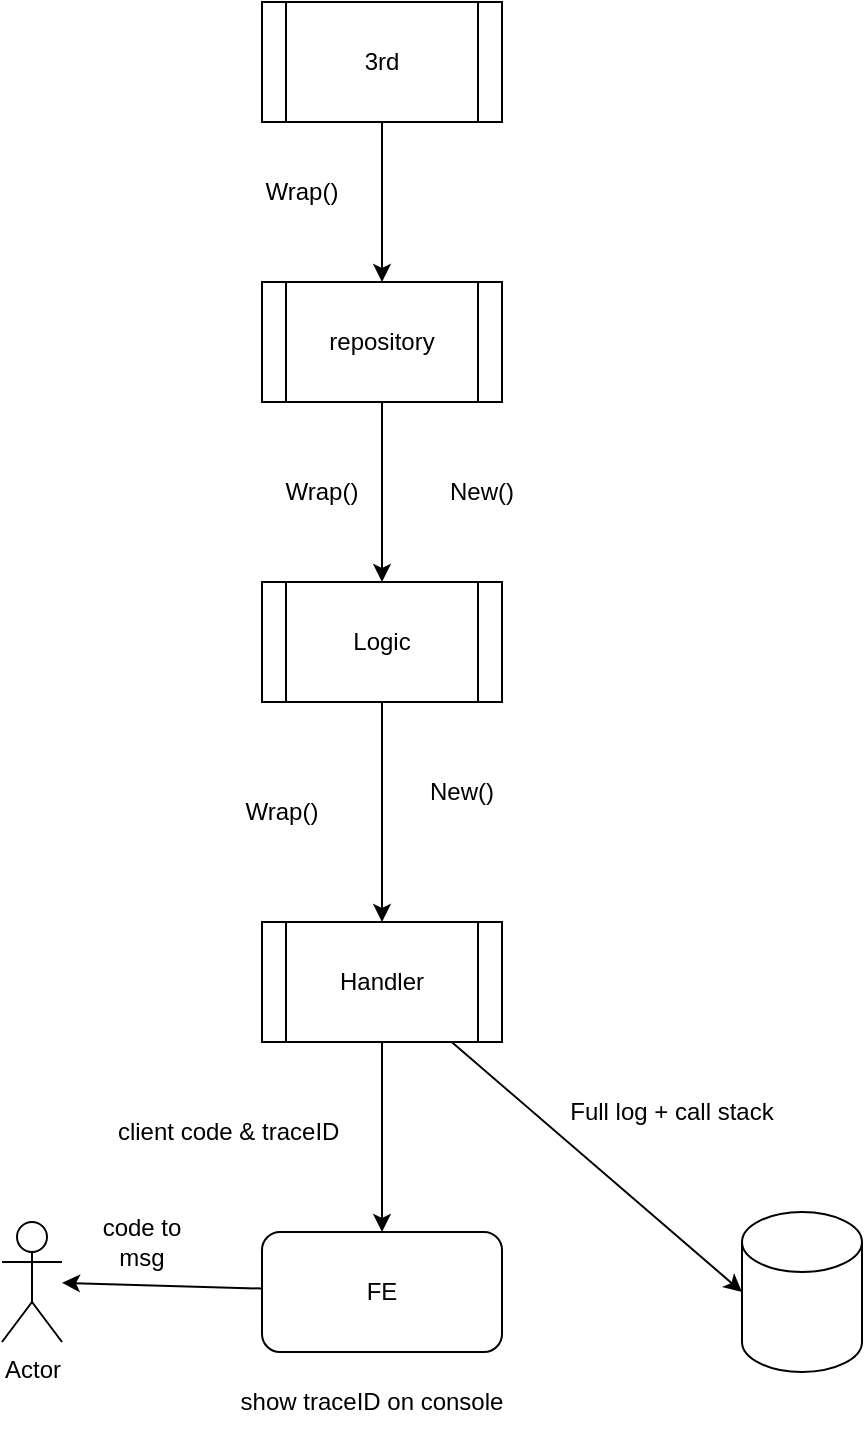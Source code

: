 <mxfile>
    <diagram id="mCraKoUFgDolqfu0pl0y" name="Page-1">
        <mxGraphModel dx="1210" dy="1686" grid="1" gridSize="10" guides="1" tooltips="1" connect="1" arrows="1" fold="1" page="1" pageScale="1" pageWidth="827" pageHeight="1169" math="0" shadow="0">
            <root>
                <mxCell id="0"/>
                <mxCell id="1" parent="0"/>
                <mxCell id="16" style="edgeStyle=none;html=1;" edge="1" parent="1" source="2" target="7">
                    <mxGeometry relative="1" as="geometry"/>
                </mxCell>
                <mxCell id="2" value="Handler" style="shape=process;whiteSpace=wrap;html=1;backgroundOutline=1;" vertex="1" parent="1">
                    <mxGeometry x="340" y="430" width="120" height="60" as="geometry"/>
                </mxCell>
                <mxCell id="22" style="edgeStyle=none;html=1;" edge="1" parent="1" source="3" target="2">
                    <mxGeometry relative="1" as="geometry"/>
                </mxCell>
                <mxCell id="3" value="Logic" style="shape=process;whiteSpace=wrap;html=1;backgroundOutline=1;" vertex="1" parent="1">
                    <mxGeometry x="340" y="260" width="120" height="60" as="geometry"/>
                </mxCell>
                <mxCell id="24" style="edgeStyle=none;html=1;entryX=0.5;entryY=0;entryDx=0;entryDy=0;" edge="1" parent="1" source="4" target="9">
                    <mxGeometry relative="1" as="geometry"/>
                </mxCell>
                <mxCell id="4" value="3rd" style="shape=process;whiteSpace=wrap;html=1;backgroundOutline=1;" vertex="1" parent="1">
                    <mxGeometry x="340" y="-30" width="120" height="60" as="geometry"/>
                </mxCell>
                <mxCell id="5" value="" style="shape=cylinder3;whiteSpace=wrap;html=1;boundedLbl=1;backgroundOutline=1;size=15;" vertex="1" parent="1">
                    <mxGeometry x="580" y="575" width="60" height="80" as="geometry"/>
                </mxCell>
                <mxCell id="6" value="Actor" style="shape=umlActor;verticalLabelPosition=bottom;verticalAlign=top;html=1;outlineConnect=0;" vertex="1" parent="1">
                    <mxGeometry x="210" y="580" width="30" height="60" as="geometry"/>
                </mxCell>
                <mxCell id="20" style="edgeStyle=none;html=1;" edge="1" parent="1" source="7" target="6">
                    <mxGeometry relative="1" as="geometry"/>
                </mxCell>
                <mxCell id="7" value="FE" style="rounded=1;whiteSpace=wrap;html=1;" vertex="1" parent="1">
                    <mxGeometry x="340" y="585" width="120" height="60" as="geometry"/>
                </mxCell>
                <mxCell id="8" value="Wrap()" style="text;html=1;align=center;verticalAlign=middle;whiteSpace=wrap;rounded=0;" vertex="1" parent="1">
                    <mxGeometry x="340" y="200" width="60" height="30" as="geometry"/>
                </mxCell>
                <mxCell id="23" style="edgeStyle=none;html=1;" edge="1" parent="1" source="9" target="3">
                    <mxGeometry relative="1" as="geometry"/>
                </mxCell>
                <mxCell id="9" value="repository" style="shape=process;whiteSpace=wrap;html=1;backgroundOutline=1;" vertex="1" parent="1">
                    <mxGeometry x="340" y="110" width="120" height="60" as="geometry"/>
                </mxCell>
                <mxCell id="10" value="Wrap()" style="text;html=1;align=center;verticalAlign=middle;whiteSpace=wrap;rounded=0;" vertex="1" parent="1">
                    <mxGeometry x="330" y="50" width="60" height="30" as="geometry"/>
                </mxCell>
                <mxCell id="11" value="New()" style="text;html=1;align=center;verticalAlign=middle;whiteSpace=wrap;rounded=0;" vertex="1" parent="1">
                    <mxGeometry x="420" y="200" width="60" height="30" as="geometry"/>
                </mxCell>
                <mxCell id="12" value="Wrap()" style="text;html=1;align=center;verticalAlign=middle;whiteSpace=wrap;rounded=0;" vertex="1" parent="1">
                    <mxGeometry x="320" y="360" width="60" height="30" as="geometry"/>
                </mxCell>
                <mxCell id="13" value="New()" style="text;html=1;align=center;verticalAlign=middle;whiteSpace=wrap;rounded=0;" vertex="1" parent="1">
                    <mxGeometry x="410" y="350" width="60" height="30" as="geometry"/>
                </mxCell>
                <mxCell id="14" style="edgeStyle=none;html=1;entryX=0;entryY=0.5;entryDx=0;entryDy=0;entryPerimeter=0;" edge="1" parent="1" source="2" target="5">
                    <mxGeometry relative="1" as="geometry"/>
                </mxCell>
                <mxCell id="15" value="Full log + call stack" style="text;html=1;align=center;verticalAlign=middle;whiteSpace=wrap;rounded=0;" vertex="1" parent="1">
                    <mxGeometry x="460" y="510" width="170" height="30" as="geometry"/>
                </mxCell>
                <mxCell id="17" value="client code &amp;amp; traceID&amp;nbsp;" style="text;html=1;align=center;verticalAlign=middle;whiteSpace=wrap;rounded=0;" vertex="1" parent="1">
                    <mxGeometry x="240" y="520" width="170" height="30" as="geometry"/>
                </mxCell>
                <mxCell id="18" value="show traceID on console" style="text;html=1;align=center;verticalAlign=middle;whiteSpace=wrap;rounded=0;" vertex="1" parent="1">
                    <mxGeometry x="310" y="655" width="170" height="30" as="geometry"/>
                </mxCell>
                <mxCell id="21" value="code to msg" style="text;html=1;align=center;verticalAlign=middle;whiteSpace=wrap;rounded=0;" vertex="1" parent="1">
                    <mxGeometry x="250" y="575" width="60" height="30" as="geometry"/>
                </mxCell>
            </root>
        </mxGraphModel>
    </diagram>
</mxfile>